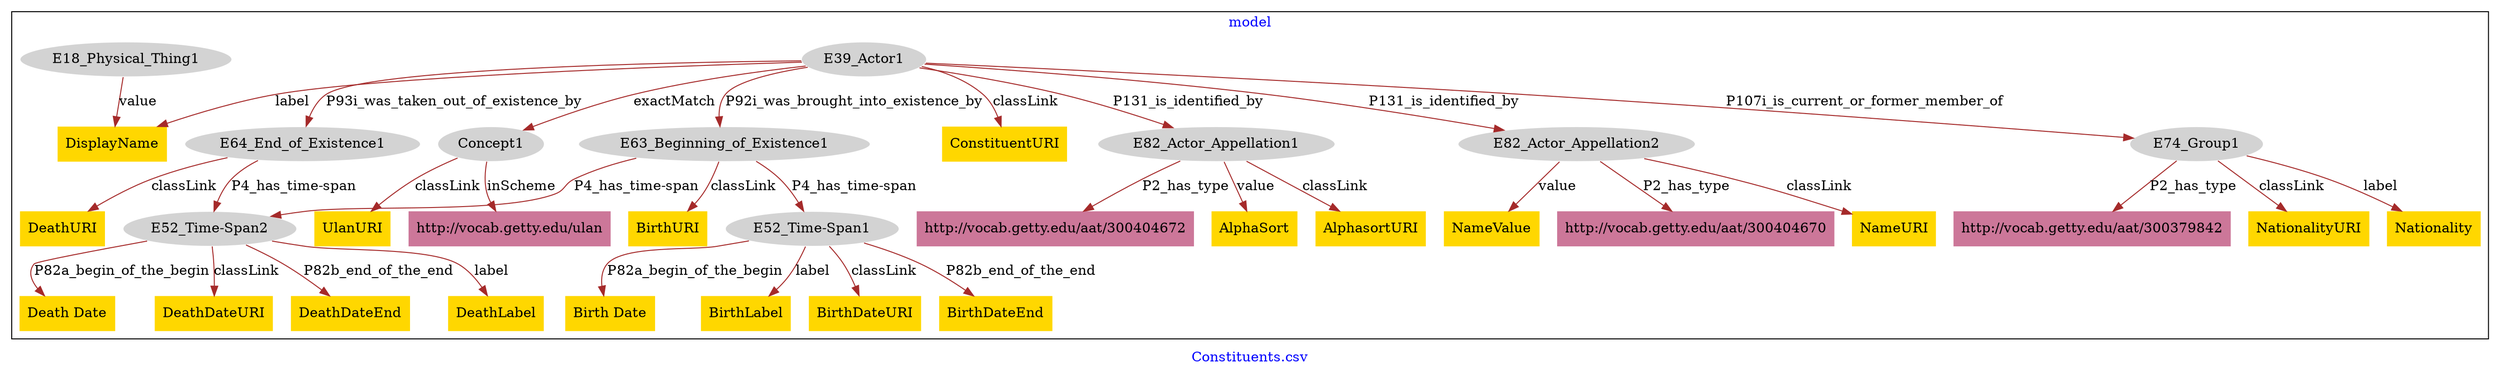 digraph n0 {
fontcolor="blue"
remincross="true"
label="Constituents.csv"
subgraph cluster {
label="model"
n2[style="filled",color="white",fillcolor="lightgray",label="E39_Actor1"];
n3[shape="plaintext",style="filled",fillcolor="gold",label="DisplayName"];
n4[style="filled",color="white",fillcolor="lightgray",label="E82_Actor_Appellation1"];
n5[shape="plaintext",style="filled",fillcolor="#CC7799",label="http://vocab.getty.edu/aat/300404672"];
n6[style="filled",color="white",fillcolor="lightgray",label="E64_End_of_Existence1"];
n7[shape="plaintext",style="filled",fillcolor="gold",label="AlphaSort"];
n8[style="filled",color="white",fillcolor="lightgray",label="E52_Time-Span1"];
n9[shape="plaintext",style="filled",fillcolor="gold",label="Birth Date"];
n10[style="filled",color="white",fillcolor="lightgray",label="E82_Actor_Appellation2"];
n11[shape="plaintext",style="filled",fillcolor="gold",label="BirthLabel"];
n12[style="filled",color="white",fillcolor="lightgray",label="E52_Time-Span2"];
n13[shape="plaintext",style="filled",fillcolor="gold",label="Death Date"];
n14[shape="plaintext",style="filled",fillcolor="gold",label="NameValue"];
n15[style="filled",color="white",fillcolor="lightgray",label="E74_Group1"];
n16[shape="plaintext",style="filled",fillcolor="#CC7799",label="http://vocab.getty.edu/aat/300379842"];
n17[shape="plaintext",style="filled",fillcolor="gold",label="AlphasortURI"];
n18[style="filled",color="white",fillcolor="lightgray",label="Concept1"];
n19[shape="plaintext",style="filled",fillcolor="gold",label="UlanURI"];
n20[style="filled",color="white",fillcolor="lightgray",label="E63_Beginning_of_Existence1"];
n21[shape="plaintext",style="filled",fillcolor="gold",label="ConstituentURI"];
n22[shape="plaintext",style="filled",fillcolor="#CC7799",label="http://vocab.getty.edu/aat/300404670"];
n23[shape="plaintext",style="filled",fillcolor="gold",label="BirthDateURI"];
n24[shape="plaintext",style="filled",fillcolor="gold",label="BirthDateEnd"];
n25[shape="plaintext",style="filled",fillcolor="gold",label="NationalityURI"];
n26[shape="plaintext",style="filled",fillcolor="gold",label="DeathURI"];
n27[shape="plaintext",style="filled",fillcolor="gold",label="DeathDateURI"];
n28[style="filled",color="white",fillcolor="lightgray",label="E18_Physical_Thing1"];
n29[shape="plaintext",style="filled",fillcolor="gold",label="NameURI"];
n30[shape="plaintext",style="filled",fillcolor="gold",label="DeathDateEnd"];
n31[shape="plaintext",style="filled",fillcolor="gold",label="BirthURI"];
n32[shape="plaintext",style="filled",fillcolor="gold",label="Nationality"];
n33[shape="plaintext",style="filled",fillcolor="gold",label="DeathLabel"];
n34[shape="plaintext",style="filled",fillcolor="#CC7799",label="http://vocab.getty.edu/ulan"];
}
n2 -> n3[color="brown",fontcolor="black",label="label"]
n4 -> n5[color="brown",fontcolor="black",label="P2_has_type"]
n2 -> n6[color="brown",fontcolor="black",label="P93i_was_taken_out_of_existence_by"]
n4 -> n7[color="brown",fontcolor="black",label="value"]
n8 -> n9[color="brown",fontcolor="black",label="P82a_begin_of_the_begin"]
n2 -> n10[color="brown",fontcolor="black",label="P131_is_identified_by"]
n8 -> n11[color="brown",fontcolor="black",label="label"]
n12 -> n13[color="brown",fontcolor="black",label="P82a_begin_of_the_begin"]
n10 -> n14[color="brown",fontcolor="black",label="value"]
n2 -> n4[color="brown",fontcolor="black",label="P131_is_identified_by"]
n15 -> n16[color="brown",fontcolor="black",label="P2_has_type"]
n4 -> n17[color="brown",fontcolor="black",label="classLink"]
n18 -> n19[color="brown",fontcolor="black",label="classLink"]
n2 -> n18[color="brown",fontcolor="black",label="exactMatch"]
n20 -> n8[color="brown",fontcolor="black",label="P4_has_time-span"]
n2 -> n21[color="brown",fontcolor="black",label="classLink"]
n10 -> n22[color="brown",fontcolor="black",label="P2_has_type"]
n20 -> n12[color="brown",fontcolor="black",label="P4_has_time-span"]
n8 -> n23[color="brown",fontcolor="black",label="classLink"]
n8 -> n24[color="brown",fontcolor="black",label="P82b_end_of_the_end"]
n15 -> n25[color="brown",fontcolor="black",label="classLink"]
n6 -> n26[color="brown",fontcolor="black",label="classLink"]
n12 -> n27[color="brown",fontcolor="black",label="classLink"]
n28 -> n3[color="brown",fontcolor="black",label="value"]
n10 -> n29[color="brown",fontcolor="black",label="classLink"]
n12 -> n30[color="brown",fontcolor="black",label="P82b_end_of_the_end"]
n20 -> n31[color="brown",fontcolor="black",label="classLink"]
n15 -> n32[color="brown",fontcolor="black",label="label"]
n2 -> n20[color="brown",fontcolor="black",label="P92i_was_brought_into_existence_by"]
n2 -> n15[color="brown",fontcolor="black",label="P107i_is_current_or_former_member_of"]
n12 -> n33[color="brown",fontcolor="black",label="label"]
n18 -> n34[color="brown",fontcolor="black",label="inScheme"]
n6 -> n12[color="brown",fontcolor="black",label="P4_has_time-span"]
}
